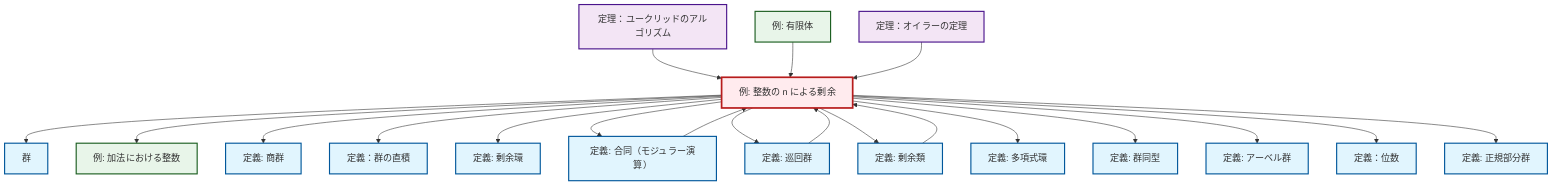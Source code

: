 graph TD
    classDef definition fill:#e1f5fe,stroke:#01579b,stroke-width:2px
    classDef theorem fill:#f3e5f5,stroke:#4a148c,stroke-width:2px
    classDef axiom fill:#fff3e0,stroke:#e65100,stroke-width:2px
    classDef example fill:#e8f5e9,stroke:#1b5e20,stroke-width:2px
    classDef current fill:#ffebee,stroke:#b71c1c,stroke-width:3px
    def-abelian-group["定義: アーベル群"]:::definition
    def-group["群"]:::definition
    thm-euler["定理：オイラーの定理"]:::theorem
    def-polynomial-ring["定義: 多項式環"]:::definition
    def-quotient-ring["定義: 剰余環"]:::definition
    thm-euclidean-algorithm["定理：ユークリッドのアルゴリズム"]:::theorem
    def-coset["定義: 剰余類"]:::definition
    ex-finite-field["例: 有限体"]:::example
    def-quotient-group["定義: 商群"]:::definition
    def-congruence["定義: 合同（モジュラー演算）"]:::definition
    def-normal-subgroup["定義: 正規部分群"]:::definition
    ex-quotient-integers-mod-n["例: 整数の n による剰余"]:::example
    def-isomorphism["定義: 群同型"]:::definition
    ex-integers-addition["例: 加法における整数"]:::example
    def-direct-product["定義：群の直積"]:::definition
    def-order["定義：位数"]:::definition
    def-cyclic-group["定義: 巡回群"]:::definition
    ex-quotient-integers-mod-n --> def-group
    ex-quotient-integers-mod-n --> ex-integers-addition
    def-coset --> ex-quotient-integers-mod-n
    ex-quotient-integers-mod-n --> def-quotient-group
    def-cyclic-group --> ex-quotient-integers-mod-n
    thm-euclidean-algorithm --> ex-quotient-integers-mod-n
    def-congruence --> ex-quotient-integers-mod-n
    ex-finite-field --> ex-quotient-integers-mod-n
    ex-quotient-integers-mod-n --> def-direct-product
    ex-quotient-integers-mod-n --> def-quotient-ring
    ex-quotient-integers-mod-n --> def-congruence
    ex-quotient-integers-mod-n --> def-cyclic-group
    thm-euler --> ex-quotient-integers-mod-n
    ex-quotient-integers-mod-n --> def-coset
    ex-quotient-integers-mod-n --> def-polynomial-ring
    ex-quotient-integers-mod-n --> def-isomorphism
    ex-quotient-integers-mod-n --> def-abelian-group
    ex-quotient-integers-mod-n --> def-order
    ex-quotient-integers-mod-n --> def-normal-subgroup
    class ex-quotient-integers-mod-n current